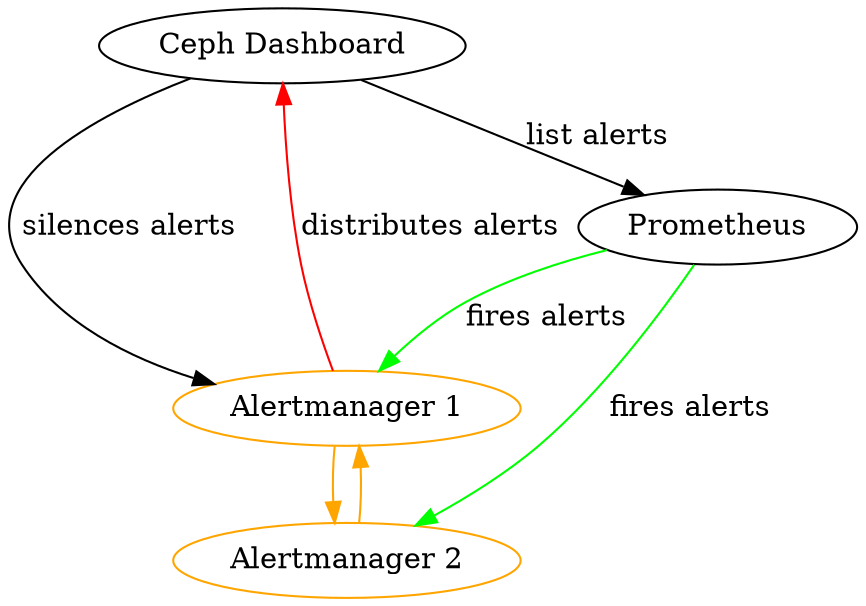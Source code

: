 digraph G {
    rankdir=TB
    // "Ceph Dashboard" -> Notifications [label="shows notifications"];
    "Ceph Dashboard" -> "Alertmanager 1" [label="silences alerts"];
    // "Ceph Dashboard" -> Grafana [label="shows graphs"];
    "Ceph Dashboard" -> Prometheus [label="list alerts"];
    // Prometheus -> "Node Exporter [1..n]" [label="scrapes data"];
    // Prometheus -> "Prometheus Manager Module [1]" [label="scrapes data"];
    Prometheus -> "Alertmanager 1" [label="fires alerts", color="green"];
    Prometheus -> "Alertmanager 2" [label="fires alerts", color="green"];
    "Alertmanager 1" -> "Ceph Dashboard" [label="distributes alerts", color="red"];
    // "Alertmanager 2" -> "Ceph Dashboard" [label="distributes alerts"];
    "Alertmanager 1" [color="orange"];
    "Alertmanager 1" -> "Alertmanager 2" [color="orange"];
    "Alertmanager 2" [color="orange"];
    "Alertmanager 2" -> "Alertmanager 1" [color="orange"];
    // Grafana -> Prometheus [label="requests data"];
    // Notifications[color=green];
}
